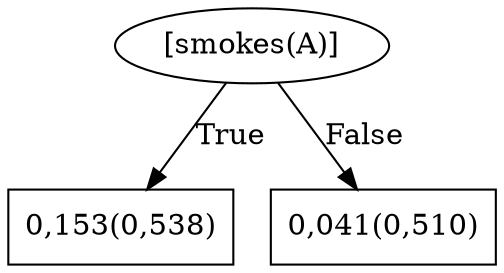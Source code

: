 digraph G{ 
1[label = "[smokes(A)]"];
1 -> 2[label="True"];
1 -> 3[label="False"];
2[shape = box,label = "0,153(0,538)"];
3[shape = box,label = "0,041(0,510)"];
}
